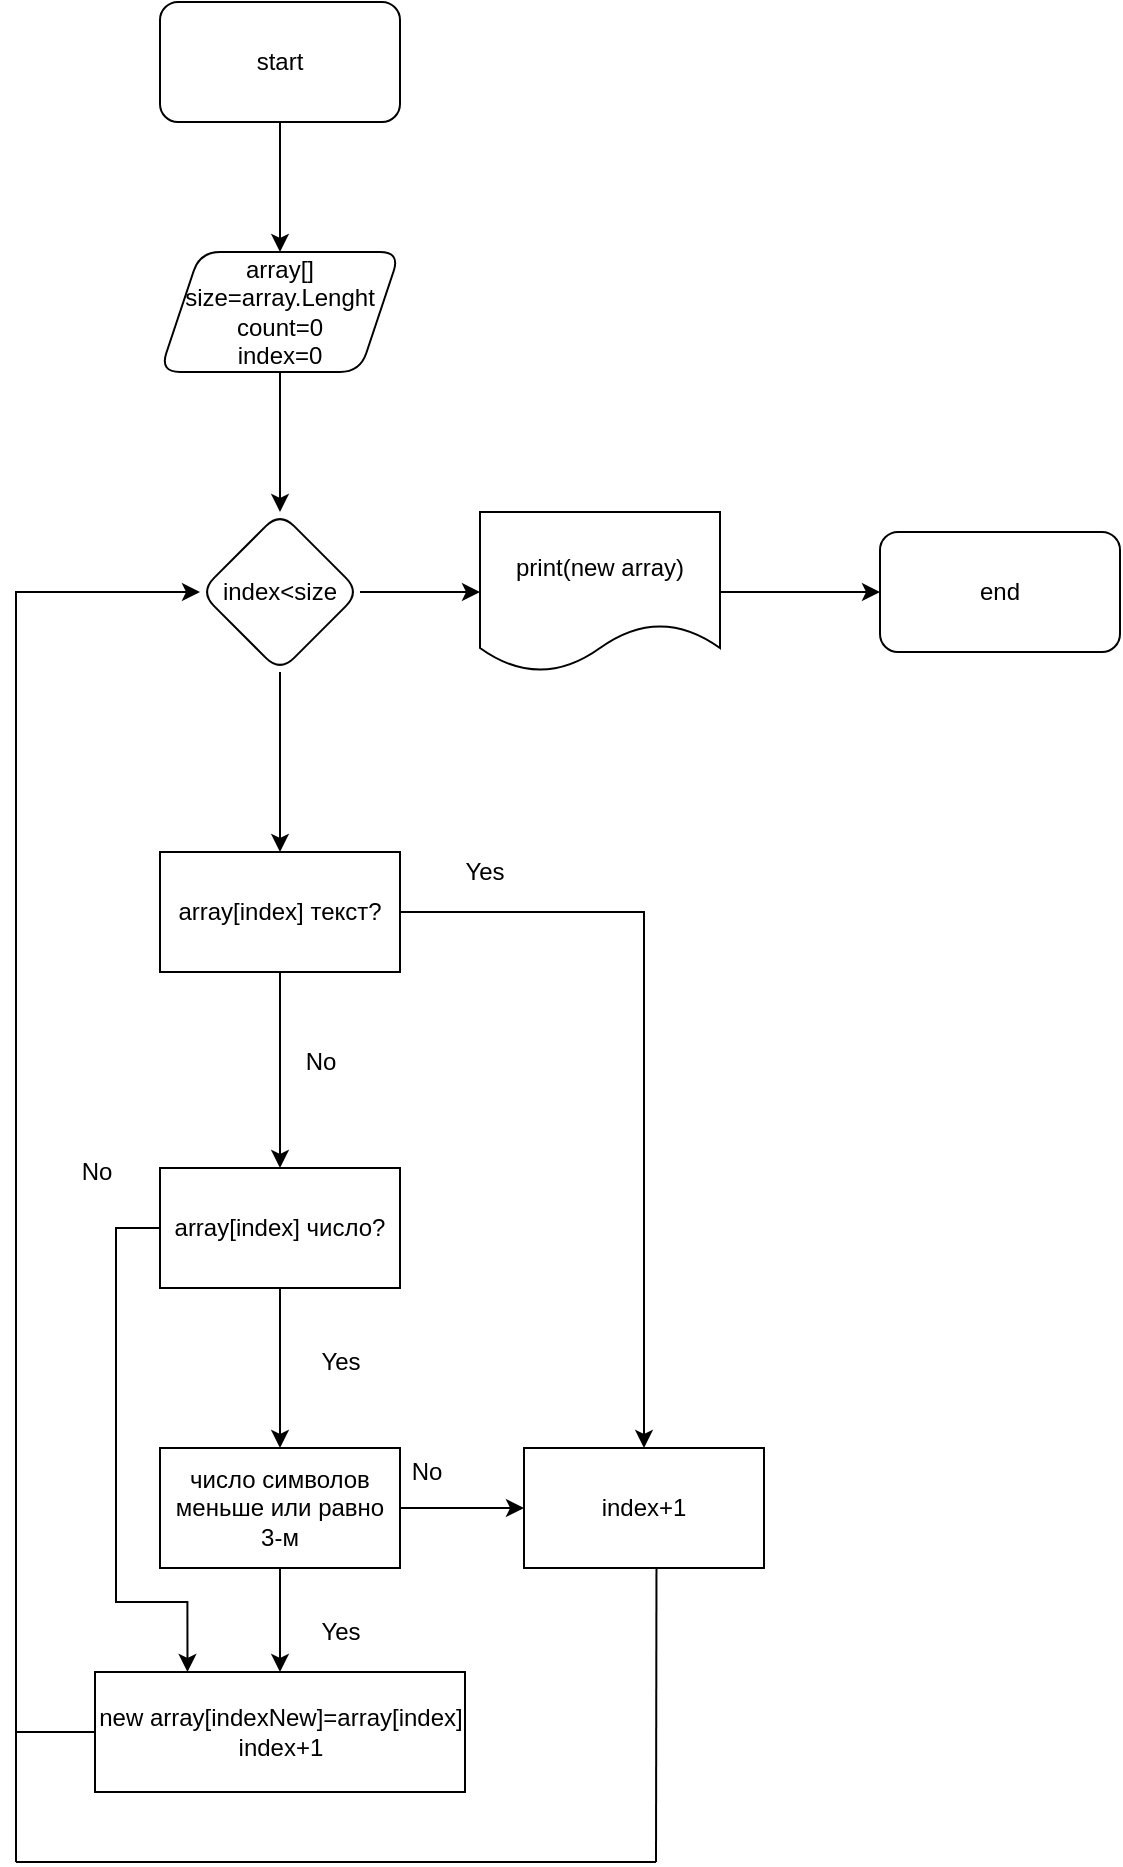 <mxfile version="22.1.15" type="device">
  <diagram name="Страница — 1" id="crG8iguyDtiMBC2zopK3">
    <mxGraphModel dx="792" dy="1192" grid="1" gridSize="10" guides="1" tooltips="1" connect="1" arrows="1" fold="1" page="1" pageScale="1" pageWidth="827" pageHeight="1169" math="0" shadow="0">
      <root>
        <mxCell id="0" />
        <mxCell id="1" parent="0" />
        <mxCell id="4Wynki-R0ndvqOsv46pi-3" value="" style="edgeStyle=orthogonalEdgeStyle;rounded=0;orthogonalLoop=1;jettySize=auto;html=1;" edge="1" parent="1" source="4Wynki-R0ndvqOsv46pi-1" target="4Wynki-R0ndvqOsv46pi-2">
          <mxGeometry relative="1" as="geometry" />
        </mxCell>
        <mxCell id="4Wynki-R0ndvqOsv46pi-1" value="start" style="rounded=1;whiteSpace=wrap;html=1;" vertex="1" parent="1">
          <mxGeometry x="252" y="50" width="120" height="60" as="geometry" />
        </mxCell>
        <mxCell id="4Wynki-R0ndvqOsv46pi-5" value="" style="edgeStyle=orthogonalEdgeStyle;rounded=0;orthogonalLoop=1;jettySize=auto;html=1;" edge="1" parent="1" source="4Wynki-R0ndvqOsv46pi-2" target="4Wynki-R0ndvqOsv46pi-4">
          <mxGeometry relative="1" as="geometry" />
        </mxCell>
        <mxCell id="4Wynki-R0ndvqOsv46pi-2" value="array[]&lt;br&gt;size=array.Lenght&lt;br&gt;count=0&lt;br&gt;index=0" style="shape=parallelogram;perimeter=parallelogramPerimeter;whiteSpace=wrap;html=1;fixedSize=1;rounded=1;" vertex="1" parent="1">
          <mxGeometry x="252" y="175" width="120" height="60" as="geometry" />
        </mxCell>
        <mxCell id="4Wynki-R0ndvqOsv46pi-7" value="" style="edgeStyle=orthogonalEdgeStyle;rounded=0;orthogonalLoop=1;jettySize=auto;html=1;" edge="1" parent="1" source="4Wynki-R0ndvqOsv46pi-4" target="4Wynki-R0ndvqOsv46pi-6">
          <mxGeometry relative="1" as="geometry" />
        </mxCell>
        <mxCell id="4Wynki-R0ndvqOsv46pi-11" value="" style="edgeStyle=orthogonalEdgeStyle;rounded=0;orthogonalLoop=1;jettySize=auto;html=1;" edge="1" parent="1" source="4Wynki-R0ndvqOsv46pi-4">
          <mxGeometry relative="1" as="geometry">
            <mxPoint x="312" y="475" as="targetPoint" />
          </mxGeometry>
        </mxCell>
        <mxCell id="4Wynki-R0ndvqOsv46pi-4" value="index&amp;lt;size" style="rhombus;whiteSpace=wrap;html=1;rounded=1;" vertex="1" parent="1">
          <mxGeometry x="272" y="305" width="80" height="80" as="geometry" />
        </mxCell>
        <mxCell id="4Wynki-R0ndvqOsv46pi-9" value="" style="edgeStyle=orthogonalEdgeStyle;rounded=0;orthogonalLoop=1;jettySize=auto;html=1;" edge="1" parent="1" source="4Wynki-R0ndvqOsv46pi-6" target="4Wynki-R0ndvqOsv46pi-8">
          <mxGeometry relative="1" as="geometry" />
        </mxCell>
        <mxCell id="4Wynki-R0ndvqOsv46pi-6" value="print(new array)" style="shape=document;whiteSpace=wrap;html=1;boundedLbl=1;rounded=1;" vertex="1" parent="1">
          <mxGeometry x="412" y="305" width="120" height="80" as="geometry" />
        </mxCell>
        <mxCell id="4Wynki-R0ndvqOsv46pi-8" value="end" style="rounded=1;whiteSpace=wrap;html=1;" vertex="1" parent="1">
          <mxGeometry x="612" y="315" width="120" height="60" as="geometry" />
        </mxCell>
        <mxCell id="4Wynki-R0ndvqOsv46pi-14" value="" style="edgeStyle=orthogonalEdgeStyle;rounded=0;orthogonalLoop=1;jettySize=auto;html=1;" edge="1" parent="1" source="4Wynki-R0ndvqOsv46pi-12">
          <mxGeometry relative="1" as="geometry">
            <mxPoint x="312" y="633" as="targetPoint" />
          </mxGeometry>
        </mxCell>
        <mxCell id="4Wynki-R0ndvqOsv46pi-55" style="edgeStyle=orthogonalEdgeStyle;rounded=0;orthogonalLoop=1;jettySize=auto;html=1;" edge="1" parent="1" source="4Wynki-R0ndvqOsv46pi-12" target="4Wynki-R0ndvqOsv46pi-30">
          <mxGeometry relative="1" as="geometry" />
        </mxCell>
        <mxCell id="4Wynki-R0ndvqOsv46pi-12" value="array[index] текст?" style="rounded=0;whiteSpace=wrap;html=1;" vertex="1" parent="1">
          <mxGeometry x="252" y="475" width="120" height="60" as="geometry" />
        </mxCell>
        <mxCell id="4Wynki-R0ndvqOsv46pi-15" value="No" style="text;html=1;align=center;verticalAlign=middle;resizable=0;points=[];autosize=1;strokeColor=none;fillColor=none;" vertex="1" parent="1">
          <mxGeometry x="312" y="564.5" width="40" height="30" as="geometry" />
        </mxCell>
        <mxCell id="4Wynki-R0ndvqOsv46pi-23" style="edgeStyle=orthogonalEdgeStyle;rounded=0;orthogonalLoop=1;jettySize=auto;html=1;entryX=0;entryY=0.5;entryDx=0;entryDy=0;" edge="1" parent="1" source="4Wynki-R0ndvqOsv46pi-16" target="4Wynki-R0ndvqOsv46pi-4">
          <mxGeometry relative="1" as="geometry">
            <Array as="points">
              <mxPoint x="180" y="915" />
              <mxPoint x="180" y="345" />
            </Array>
          </mxGeometry>
        </mxCell>
        <mxCell id="4Wynki-R0ndvqOsv46pi-16" value="new array[indexNew]=array[index]&lt;br&gt;index+1" style="whiteSpace=wrap;html=1;rounded=0;" vertex="1" parent="1">
          <mxGeometry x="219.5" y="885" width="185" height="60" as="geometry" />
        </mxCell>
        <mxCell id="4Wynki-R0ndvqOsv46pi-25" value="" style="edgeStyle=orthogonalEdgeStyle;rounded=0;orthogonalLoop=1;jettySize=auto;html=1;" edge="1" parent="1" source="4Wynki-R0ndvqOsv46pi-19" target="4Wynki-R0ndvqOsv46pi-24">
          <mxGeometry relative="1" as="geometry" />
        </mxCell>
        <mxCell id="4Wynki-R0ndvqOsv46pi-63" style="edgeStyle=orthogonalEdgeStyle;rounded=0;orthogonalLoop=1;jettySize=auto;html=1;entryX=0.25;entryY=0;entryDx=0;entryDy=0;" edge="1" parent="1" source="4Wynki-R0ndvqOsv46pi-19" target="4Wynki-R0ndvqOsv46pi-16">
          <mxGeometry relative="1" as="geometry">
            <Array as="points">
              <mxPoint x="230" y="663" />
              <mxPoint x="230" y="850" />
              <mxPoint x="266" y="850" />
            </Array>
          </mxGeometry>
        </mxCell>
        <mxCell id="4Wynki-R0ndvqOsv46pi-19" value="array[index] число?" style="whiteSpace=wrap;html=1;rounded=0;" vertex="1" parent="1">
          <mxGeometry x="252" y="633" width="120" height="60" as="geometry" />
        </mxCell>
        <mxCell id="4Wynki-R0ndvqOsv46pi-38" style="edgeStyle=orthogonalEdgeStyle;rounded=0;orthogonalLoop=1;jettySize=auto;html=1;" edge="1" parent="1" source="4Wynki-R0ndvqOsv46pi-24" target="4Wynki-R0ndvqOsv46pi-16">
          <mxGeometry relative="1" as="geometry" />
        </mxCell>
        <mxCell id="4Wynki-R0ndvqOsv46pi-43" style="edgeStyle=orthogonalEdgeStyle;rounded=0;orthogonalLoop=1;jettySize=auto;html=1;" edge="1" parent="1" source="4Wynki-R0ndvqOsv46pi-24" target="4Wynki-R0ndvqOsv46pi-30">
          <mxGeometry relative="1" as="geometry" />
        </mxCell>
        <mxCell id="4Wynki-R0ndvqOsv46pi-24" value="число символов меньше или равно 3-м" style="whiteSpace=wrap;html=1;rounded=0;" vertex="1" parent="1">
          <mxGeometry x="252" y="773" width="120" height="60" as="geometry" />
        </mxCell>
        <mxCell id="4Wynki-R0ndvqOsv46pi-26" value="Yes" style="text;html=1;align=center;verticalAlign=middle;resizable=0;points=[];autosize=1;strokeColor=none;fillColor=none;" vertex="1" parent="1">
          <mxGeometry x="322" y="715" width="40" height="30" as="geometry" />
        </mxCell>
        <mxCell id="4Wynki-R0ndvqOsv46pi-30" value="index+1" style="whiteSpace=wrap;html=1;rounded=0;" vertex="1" parent="1">
          <mxGeometry x="434" y="773" width="120" height="60" as="geometry" />
        </mxCell>
        <mxCell id="4Wynki-R0ndvqOsv46pi-35" value="No" style="text;html=1;align=center;verticalAlign=middle;resizable=0;points=[];autosize=1;strokeColor=none;fillColor=none;" vertex="1" parent="1">
          <mxGeometry x="200" y="620" width="40" height="30" as="geometry" />
        </mxCell>
        <mxCell id="4Wynki-R0ndvqOsv46pi-52" value="Yes" style="text;html=1;align=center;verticalAlign=middle;resizable=0;points=[];autosize=1;strokeColor=none;fillColor=none;" vertex="1" parent="1">
          <mxGeometry x="394" y="470" width="40" height="30" as="geometry" />
        </mxCell>
        <mxCell id="4Wynki-R0ndvqOsv46pi-53" value="Yes" style="text;html=1;align=center;verticalAlign=middle;resizable=0;points=[];autosize=1;strokeColor=none;fillColor=none;" vertex="1" parent="1">
          <mxGeometry x="322" y="850" width="40" height="30" as="geometry" />
        </mxCell>
        <mxCell id="4Wynki-R0ndvqOsv46pi-54" value="No" style="text;html=1;align=center;verticalAlign=middle;resizable=0;points=[];autosize=1;strokeColor=none;fillColor=none;" vertex="1" parent="1">
          <mxGeometry x="364.5" y="770" width="40" height="30" as="geometry" />
        </mxCell>
        <mxCell id="4Wynki-R0ndvqOsv46pi-57" value="" style="endArrow=none;html=1;rounded=0;" edge="1" parent="1">
          <mxGeometry width="50" height="50" relative="1" as="geometry">
            <mxPoint x="180" y="980" as="sourcePoint" />
            <mxPoint x="180" y="910" as="targetPoint" />
          </mxGeometry>
        </mxCell>
        <mxCell id="4Wynki-R0ndvqOsv46pi-58" value="" style="endArrow=none;html=1;rounded=0;" edge="1" parent="1">
          <mxGeometry width="50" height="50" relative="1" as="geometry">
            <mxPoint x="180" y="980" as="sourcePoint" />
            <mxPoint x="500" y="980" as="targetPoint" />
          </mxGeometry>
        </mxCell>
        <mxCell id="4Wynki-R0ndvqOsv46pi-62" value="" style="endArrow=none;html=1;rounded=0;exitX=0.552;exitY=1.003;exitDx=0;exitDy=0;exitPerimeter=0;" edge="1" parent="1" source="4Wynki-R0ndvqOsv46pi-30">
          <mxGeometry width="50" height="50" relative="1" as="geometry">
            <mxPoint x="390" y="850" as="sourcePoint" />
            <mxPoint x="500" y="980" as="targetPoint" />
          </mxGeometry>
        </mxCell>
      </root>
    </mxGraphModel>
  </diagram>
</mxfile>

